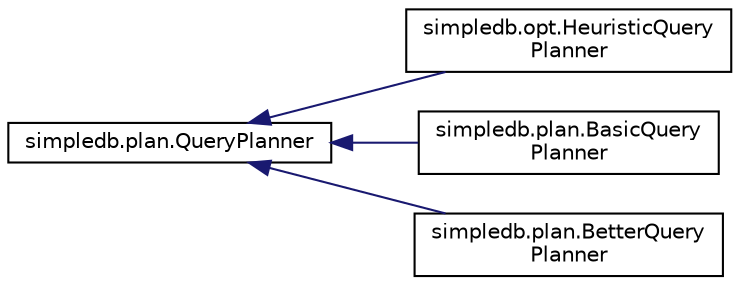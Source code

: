 digraph "Graphical Class Hierarchy"
{
  edge [fontname="Helvetica",fontsize="10",labelfontname="Helvetica",labelfontsize="10"];
  node [fontname="Helvetica",fontsize="10",shape=record];
  rankdir="LR";
  Node0 [label="simpledb.plan.QueryPlanner",height=0.2,width=0.4,color="black", fillcolor="white", style="filled",URL="$interfacesimpledb_1_1plan_1_1QueryPlanner.html"];
  Node0 -> Node1 [dir="back",color="midnightblue",fontsize="10",style="solid",fontname="Helvetica"];
  Node1 [label="simpledb.opt.HeuristicQuery\lPlanner",height=0.2,width=0.4,color="black", fillcolor="white", style="filled",URL="$classsimpledb_1_1opt_1_1HeuristicQueryPlanner.html"];
  Node0 -> Node2 [dir="back",color="midnightblue",fontsize="10",style="solid",fontname="Helvetica"];
  Node2 [label="simpledb.plan.BasicQuery\lPlanner",height=0.2,width=0.4,color="black", fillcolor="white", style="filled",URL="$classsimpledb_1_1plan_1_1BasicQueryPlanner.html"];
  Node0 -> Node3 [dir="back",color="midnightblue",fontsize="10",style="solid",fontname="Helvetica"];
  Node3 [label="simpledb.plan.BetterQuery\lPlanner",height=0.2,width=0.4,color="black", fillcolor="white", style="filled",URL="$classsimpledb_1_1plan_1_1BetterQueryPlanner.html"];
}
